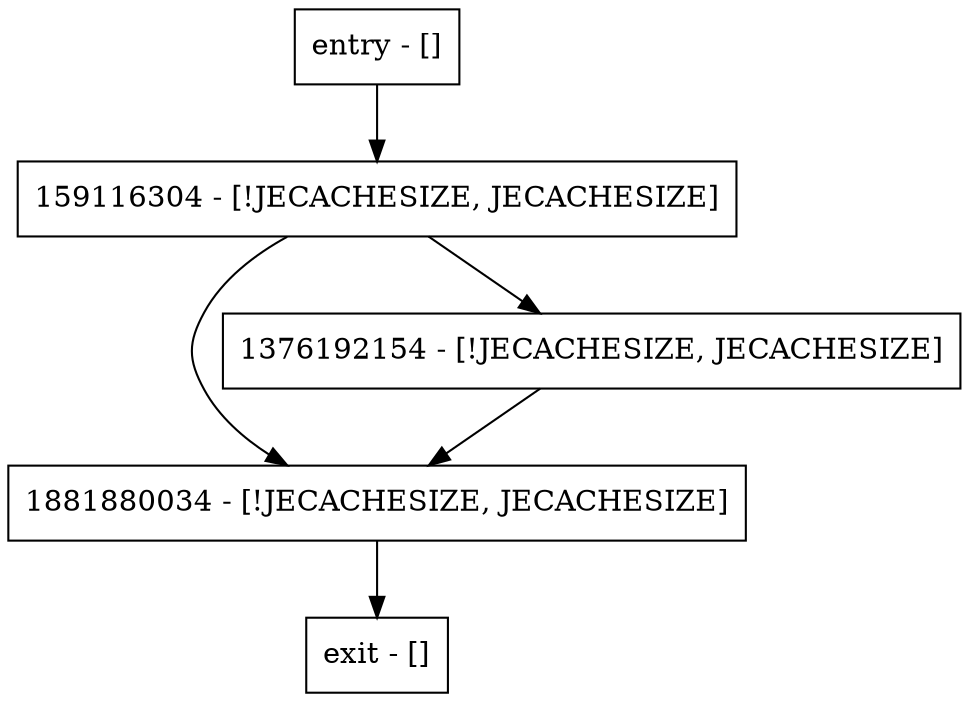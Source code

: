digraph <init> {
node [shape=record];
entry [label="entry - []"];
exit [label="exit - []"];
159116304 [label="159116304 - [!JECACHESIZE, JECACHESIZE]"];
1881880034 [label="1881880034 - [!JECACHESIZE, JECACHESIZE]"];
1376192154 [label="1376192154 - [!JECACHESIZE, JECACHESIZE]"];
entry;
exit;
entry -> 159116304;
159116304 -> 1881880034;
159116304 -> 1376192154;
1881880034 -> exit;
1376192154 -> 1881880034;
}
